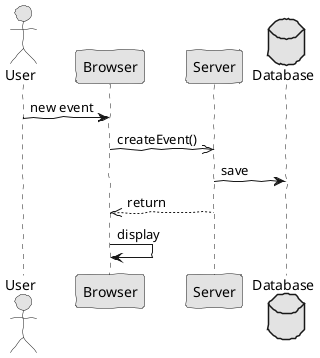 @startuml  analysis2.png
skinparam handwritten true
skinparam monochrome true
skinparam packageStyle rect
skinparam defaultFontName FG Virgil
skinparam shadowing false

actor User

User -> Browser : new event

Browser ->> Server : createEvent()

database Database

Server -> Database : save

Server -->> Browser : return

Browser -> Browser : display

@enduml
